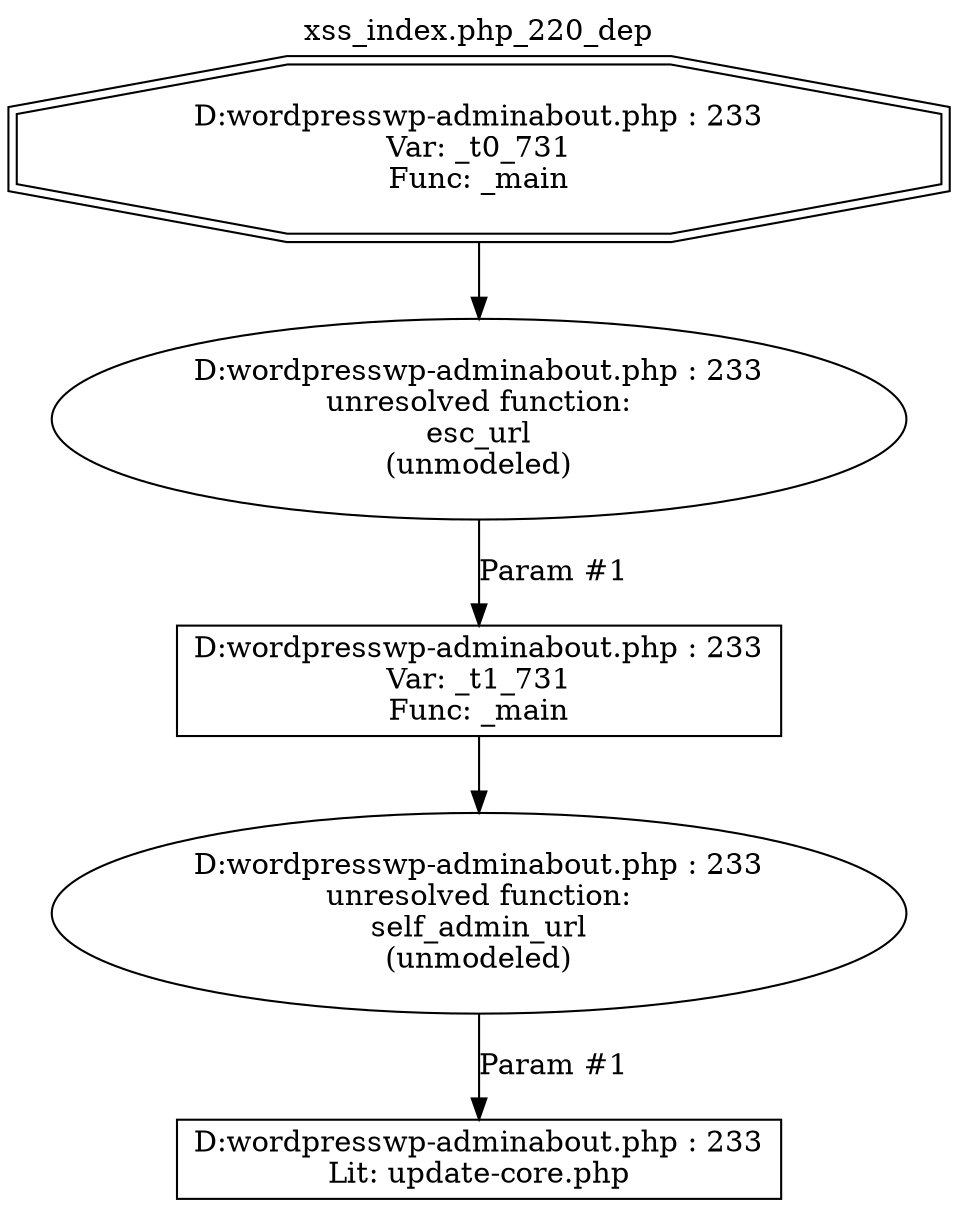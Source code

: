 digraph cfg {
  label="xss_index.php_220_dep";
  labelloc=t;
  n1 [shape=doubleoctagon, label="D:\wordpress\wp-admin\about.php : 233\nVar: _t0_731\nFunc: _main\n"];
  n2 [shape=ellipse, label="D:\wordpress\wp-admin\about.php : 233\nunresolved function:\nesc_url\n(unmodeled)\n"];
  n3 [shape=box, label="D:\wordpress\wp-admin\about.php : 233\nVar: _t1_731\nFunc: _main\n"];
  n4 [shape=ellipse, label="D:\wordpress\wp-admin\about.php : 233\nunresolved function:\nself_admin_url\n(unmodeled)\n"];
  n5 [shape=box, label="D:\wordpress\wp-admin\about.php : 233\nLit: update-core.php\n"];
  n1 -> n2;
  n3 -> n4;
  n4 -> n5[label="Param #1"];
  n2 -> n3[label="Param #1"];
}
